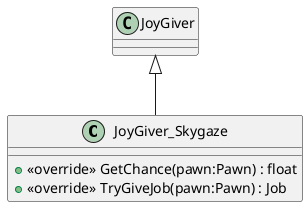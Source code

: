 @startuml
class JoyGiver_Skygaze {
    + <<override>> GetChance(pawn:Pawn) : float
    + <<override>> TryGiveJob(pawn:Pawn) : Job
}
JoyGiver <|-- JoyGiver_Skygaze
@enduml
